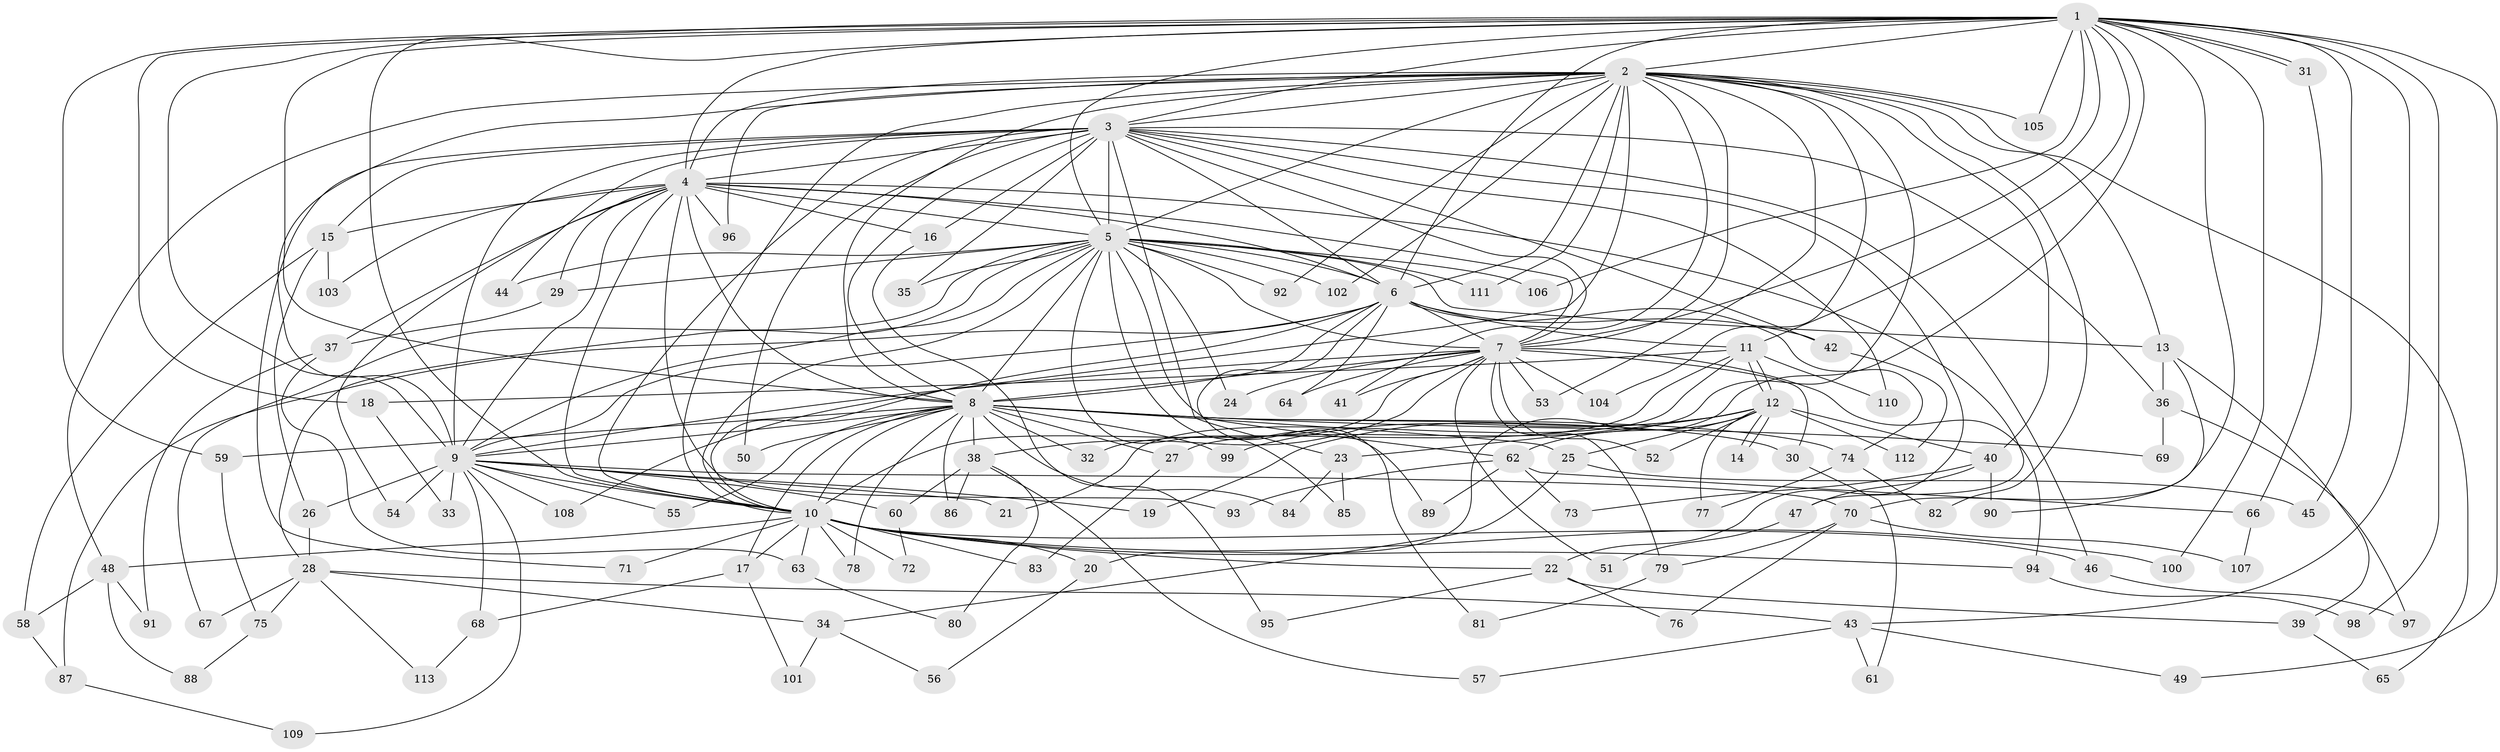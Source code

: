// coarse degree distribution, {6: 0.08695652173913043, 3: 0.17391304347826086, 2: 0.1956521739130435, 17: 0.06521739130434782, 21: 0.021739130434782608, 5: 0.1956521739130435, 4: 0.10869565217391304, 18: 0.021739130434782608, 13: 0.043478260869565216, 1: 0.021739130434782608, 11: 0.021739130434782608, 15: 0.021739130434782608, 14: 0.021739130434782608}
// Generated by graph-tools (version 1.1) at 2025/36/03/04/25 23:36:23]
// undirected, 113 vertices, 251 edges
graph export_dot {
  node [color=gray90,style=filled];
  1;
  2;
  3;
  4;
  5;
  6;
  7;
  8;
  9;
  10;
  11;
  12;
  13;
  14;
  15;
  16;
  17;
  18;
  19;
  20;
  21;
  22;
  23;
  24;
  25;
  26;
  27;
  28;
  29;
  30;
  31;
  32;
  33;
  34;
  35;
  36;
  37;
  38;
  39;
  40;
  41;
  42;
  43;
  44;
  45;
  46;
  47;
  48;
  49;
  50;
  51;
  52;
  53;
  54;
  55;
  56;
  57;
  58;
  59;
  60;
  61;
  62;
  63;
  64;
  65;
  66;
  67;
  68;
  69;
  70;
  71;
  72;
  73;
  74;
  75;
  76;
  77;
  78;
  79;
  80;
  81;
  82;
  83;
  84;
  85;
  86;
  87;
  88;
  89;
  90;
  91;
  92;
  93;
  94;
  95;
  96;
  97;
  98;
  99;
  100;
  101;
  102;
  103;
  104;
  105;
  106;
  107;
  108;
  109;
  110;
  111;
  112;
  113;
  1 -- 2;
  1 -- 3;
  1 -- 4;
  1 -- 5;
  1 -- 6;
  1 -- 7;
  1 -- 8;
  1 -- 9;
  1 -- 10;
  1 -- 11;
  1 -- 18;
  1 -- 20;
  1 -- 31;
  1 -- 31;
  1 -- 43;
  1 -- 45;
  1 -- 49;
  1 -- 59;
  1 -- 70;
  1 -- 98;
  1 -- 100;
  1 -- 105;
  1 -- 106;
  2 -- 3;
  2 -- 4;
  2 -- 5;
  2 -- 6;
  2 -- 7;
  2 -- 8;
  2 -- 9;
  2 -- 10;
  2 -- 13;
  2 -- 27;
  2 -- 40;
  2 -- 41;
  2 -- 48;
  2 -- 53;
  2 -- 65;
  2 -- 82;
  2 -- 92;
  2 -- 96;
  2 -- 102;
  2 -- 104;
  2 -- 105;
  2 -- 108;
  2 -- 111;
  3 -- 4;
  3 -- 5;
  3 -- 6;
  3 -- 7;
  3 -- 8;
  3 -- 9;
  3 -- 10;
  3 -- 15;
  3 -- 16;
  3 -- 22;
  3 -- 23;
  3 -- 35;
  3 -- 36;
  3 -- 42;
  3 -- 44;
  3 -- 46;
  3 -- 50;
  3 -- 71;
  3 -- 110;
  4 -- 5;
  4 -- 6;
  4 -- 7;
  4 -- 8;
  4 -- 9;
  4 -- 10;
  4 -- 15;
  4 -- 16;
  4 -- 29;
  4 -- 37;
  4 -- 47;
  4 -- 54;
  4 -- 93;
  4 -- 96;
  4 -- 103;
  5 -- 6;
  5 -- 7;
  5 -- 8;
  5 -- 9;
  5 -- 10;
  5 -- 13;
  5 -- 24;
  5 -- 28;
  5 -- 29;
  5 -- 35;
  5 -- 44;
  5 -- 62;
  5 -- 67;
  5 -- 85;
  5 -- 89;
  5 -- 92;
  5 -- 102;
  5 -- 106;
  5 -- 111;
  6 -- 7;
  6 -- 8;
  6 -- 9;
  6 -- 10;
  6 -- 11;
  6 -- 42;
  6 -- 64;
  6 -- 74;
  6 -- 81;
  6 -- 87;
  7 -- 8;
  7 -- 9;
  7 -- 10;
  7 -- 24;
  7 -- 30;
  7 -- 38;
  7 -- 41;
  7 -- 51;
  7 -- 52;
  7 -- 53;
  7 -- 64;
  7 -- 79;
  7 -- 94;
  7 -- 104;
  8 -- 9;
  8 -- 10;
  8 -- 17;
  8 -- 25;
  8 -- 27;
  8 -- 30;
  8 -- 32;
  8 -- 38;
  8 -- 50;
  8 -- 55;
  8 -- 59;
  8 -- 69;
  8 -- 74;
  8 -- 78;
  8 -- 84;
  8 -- 86;
  8 -- 99;
  9 -- 10;
  9 -- 19;
  9 -- 21;
  9 -- 26;
  9 -- 33;
  9 -- 54;
  9 -- 55;
  9 -- 60;
  9 -- 68;
  9 -- 70;
  9 -- 108;
  9 -- 109;
  10 -- 17;
  10 -- 20;
  10 -- 22;
  10 -- 46;
  10 -- 48;
  10 -- 63;
  10 -- 71;
  10 -- 72;
  10 -- 78;
  10 -- 83;
  10 -- 94;
  10 -- 100;
  11 -- 12;
  11 -- 12;
  11 -- 18;
  11 -- 21;
  11 -- 32;
  11 -- 110;
  12 -- 14;
  12 -- 14;
  12 -- 19;
  12 -- 23;
  12 -- 25;
  12 -- 40;
  12 -- 52;
  12 -- 62;
  12 -- 77;
  12 -- 99;
  12 -- 112;
  13 -- 36;
  13 -- 39;
  13 -- 90;
  15 -- 26;
  15 -- 58;
  15 -- 103;
  16 -- 95;
  17 -- 68;
  17 -- 101;
  18 -- 33;
  20 -- 56;
  22 -- 39;
  22 -- 76;
  22 -- 95;
  23 -- 84;
  23 -- 85;
  25 -- 34;
  25 -- 45;
  26 -- 28;
  27 -- 83;
  28 -- 34;
  28 -- 43;
  28 -- 67;
  28 -- 75;
  28 -- 113;
  29 -- 37;
  30 -- 61;
  31 -- 66;
  34 -- 56;
  34 -- 101;
  36 -- 69;
  36 -- 97;
  37 -- 63;
  37 -- 91;
  38 -- 57;
  38 -- 60;
  38 -- 80;
  38 -- 86;
  39 -- 65;
  40 -- 47;
  40 -- 73;
  40 -- 90;
  42 -- 112;
  43 -- 49;
  43 -- 57;
  43 -- 61;
  46 -- 97;
  47 -- 51;
  48 -- 58;
  48 -- 88;
  48 -- 91;
  58 -- 87;
  59 -- 75;
  60 -- 72;
  62 -- 66;
  62 -- 73;
  62 -- 89;
  62 -- 93;
  63 -- 80;
  66 -- 107;
  68 -- 113;
  70 -- 76;
  70 -- 79;
  70 -- 107;
  74 -- 77;
  74 -- 82;
  75 -- 88;
  79 -- 81;
  87 -- 109;
  94 -- 98;
}
